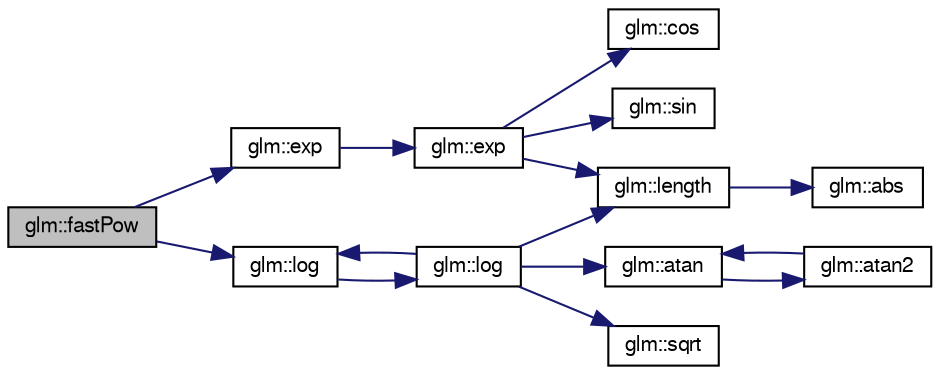 digraph G
{
  bgcolor="transparent";
  edge [fontname="FreeSans",fontsize=10,labelfontname="FreeSans",labelfontsize=10];
  node [fontname="FreeSans",fontsize=10,shape=record];
  rankdir=LR;
  Node1 [label="glm::fastPow",height=0.2,width=0.4,color="black", fillcolor="grey75", style="filled" fontcolor="black"];
  Node1 -> Node2 [color="midnightblue",fontsize=10,style="solid"];
  Node2 [label="glm::exp",height=0.2,width=0.4,color="black",URL="$group__core__func__exponential.html#g0e7e69c5497cbbfe4afe08ee5449c553"];
  Node2 -> Node3 [color="midnightblue",fontsize=10,style="solid"];
  Node3 [label="glm::exp",height=0.2,width=0.4,color="black",URL="$group__gtx__quaternion.html#gd4ec8f59911f01bb4c298839017ba91f"];
  Node3 -> Node4 [color="midnightblue",fontsize=10,style="solid"];
  Node4 [label="glm::cos",height=0.2,width=0.4,color="black",URL="$group__core__func__trigonometric.html#gfef15df90786cd24fe786cc0ff2cbc98"];
  Node3 -> Node5 [color="midnightblue",fontsize=10,style="solid"];
  Node5 [label="glm::length",height=0.2,width=0.4,color="black",URL="$group__core__func__geometric.html#gd73a94d9c967e619e670156356e93b7e"];
  Node5 -> Node6 [color="midnightblue",fontsize=10,style="solid"];
  Node6 [label="glm::abs",height=0.2,width=0.4,color="black",URL="$group__core__func__common.html#gab4b95b47f2918ce6e7ac279a0ba27c1"];
  Node3 -> Node7 [color="midnightblue",fontsize=10,style="solid"];
  Node7 [label="glm::sin",height=0.2,width=0.4,color="black",URL="$group__core__func__trigonometric.html#gd4d4eda735d915be9af695fe2b4cded2"];
  Node1 -> Node8 [color="midnightblue",fontsize=10,style="solid"];
  Node8 [label="glm::log",height=0.2,width=0.4,color="black",URL="$group__core__func__exponential.html#gce8148db3949f9260f6f883f8dbae808"];
  Node8 -> Node9 [color="midnightblue",fontsize=10,style="solid"];
  Node9 [label="glm::log",height=0.2,width=0.4,color="black",URL="$group__gtx__quaternion.html#gbed81c73a777fce84fe442bbc17c13ce"];
  Node9 -> Node10 [color="midnightblue",fontsize=10,style="solid"];
  Node10 [label="glm::atan",height=0.2,width=0.4,color="black",URL="$group__core__func__trigonometric.html#gb89f4e2a1ea1426dc87ab3a06901b68a"];
  Node10 -> Node11 [color="midnightblue",fontsize=10,style="solid"];
  Node11 [label="glm::atan2",height=0.2,width=0.4,color="black",URL="$group__gtx__compatibility.html#ga7c3a1b05bab87aa5a7cbc9efadfbc52",tooltip="Arc tangent. Returns an angle whose tangent is y/x. The signs of x and y are used..."];
  Node11 -> Node10 [color="midnightblue",fontsize=10,style="solid"];
  Node9 -> Node5 [color="midnightblue",fontsize=10,style="solid"];
  Node9 -> Node8 [color="midnightblue",fontsize=10,style="solid"];
  Node9 -> Node12 [color="midnightblue",fontsize=10,style="solid"];
  Node12 [label="glm::sqrt",height=0.2,width=0.4,color="black",URL="$group__core__func__exponential.html#gfe49b7b63045b6ab94bffbcd7e7a7bc8"];
}
